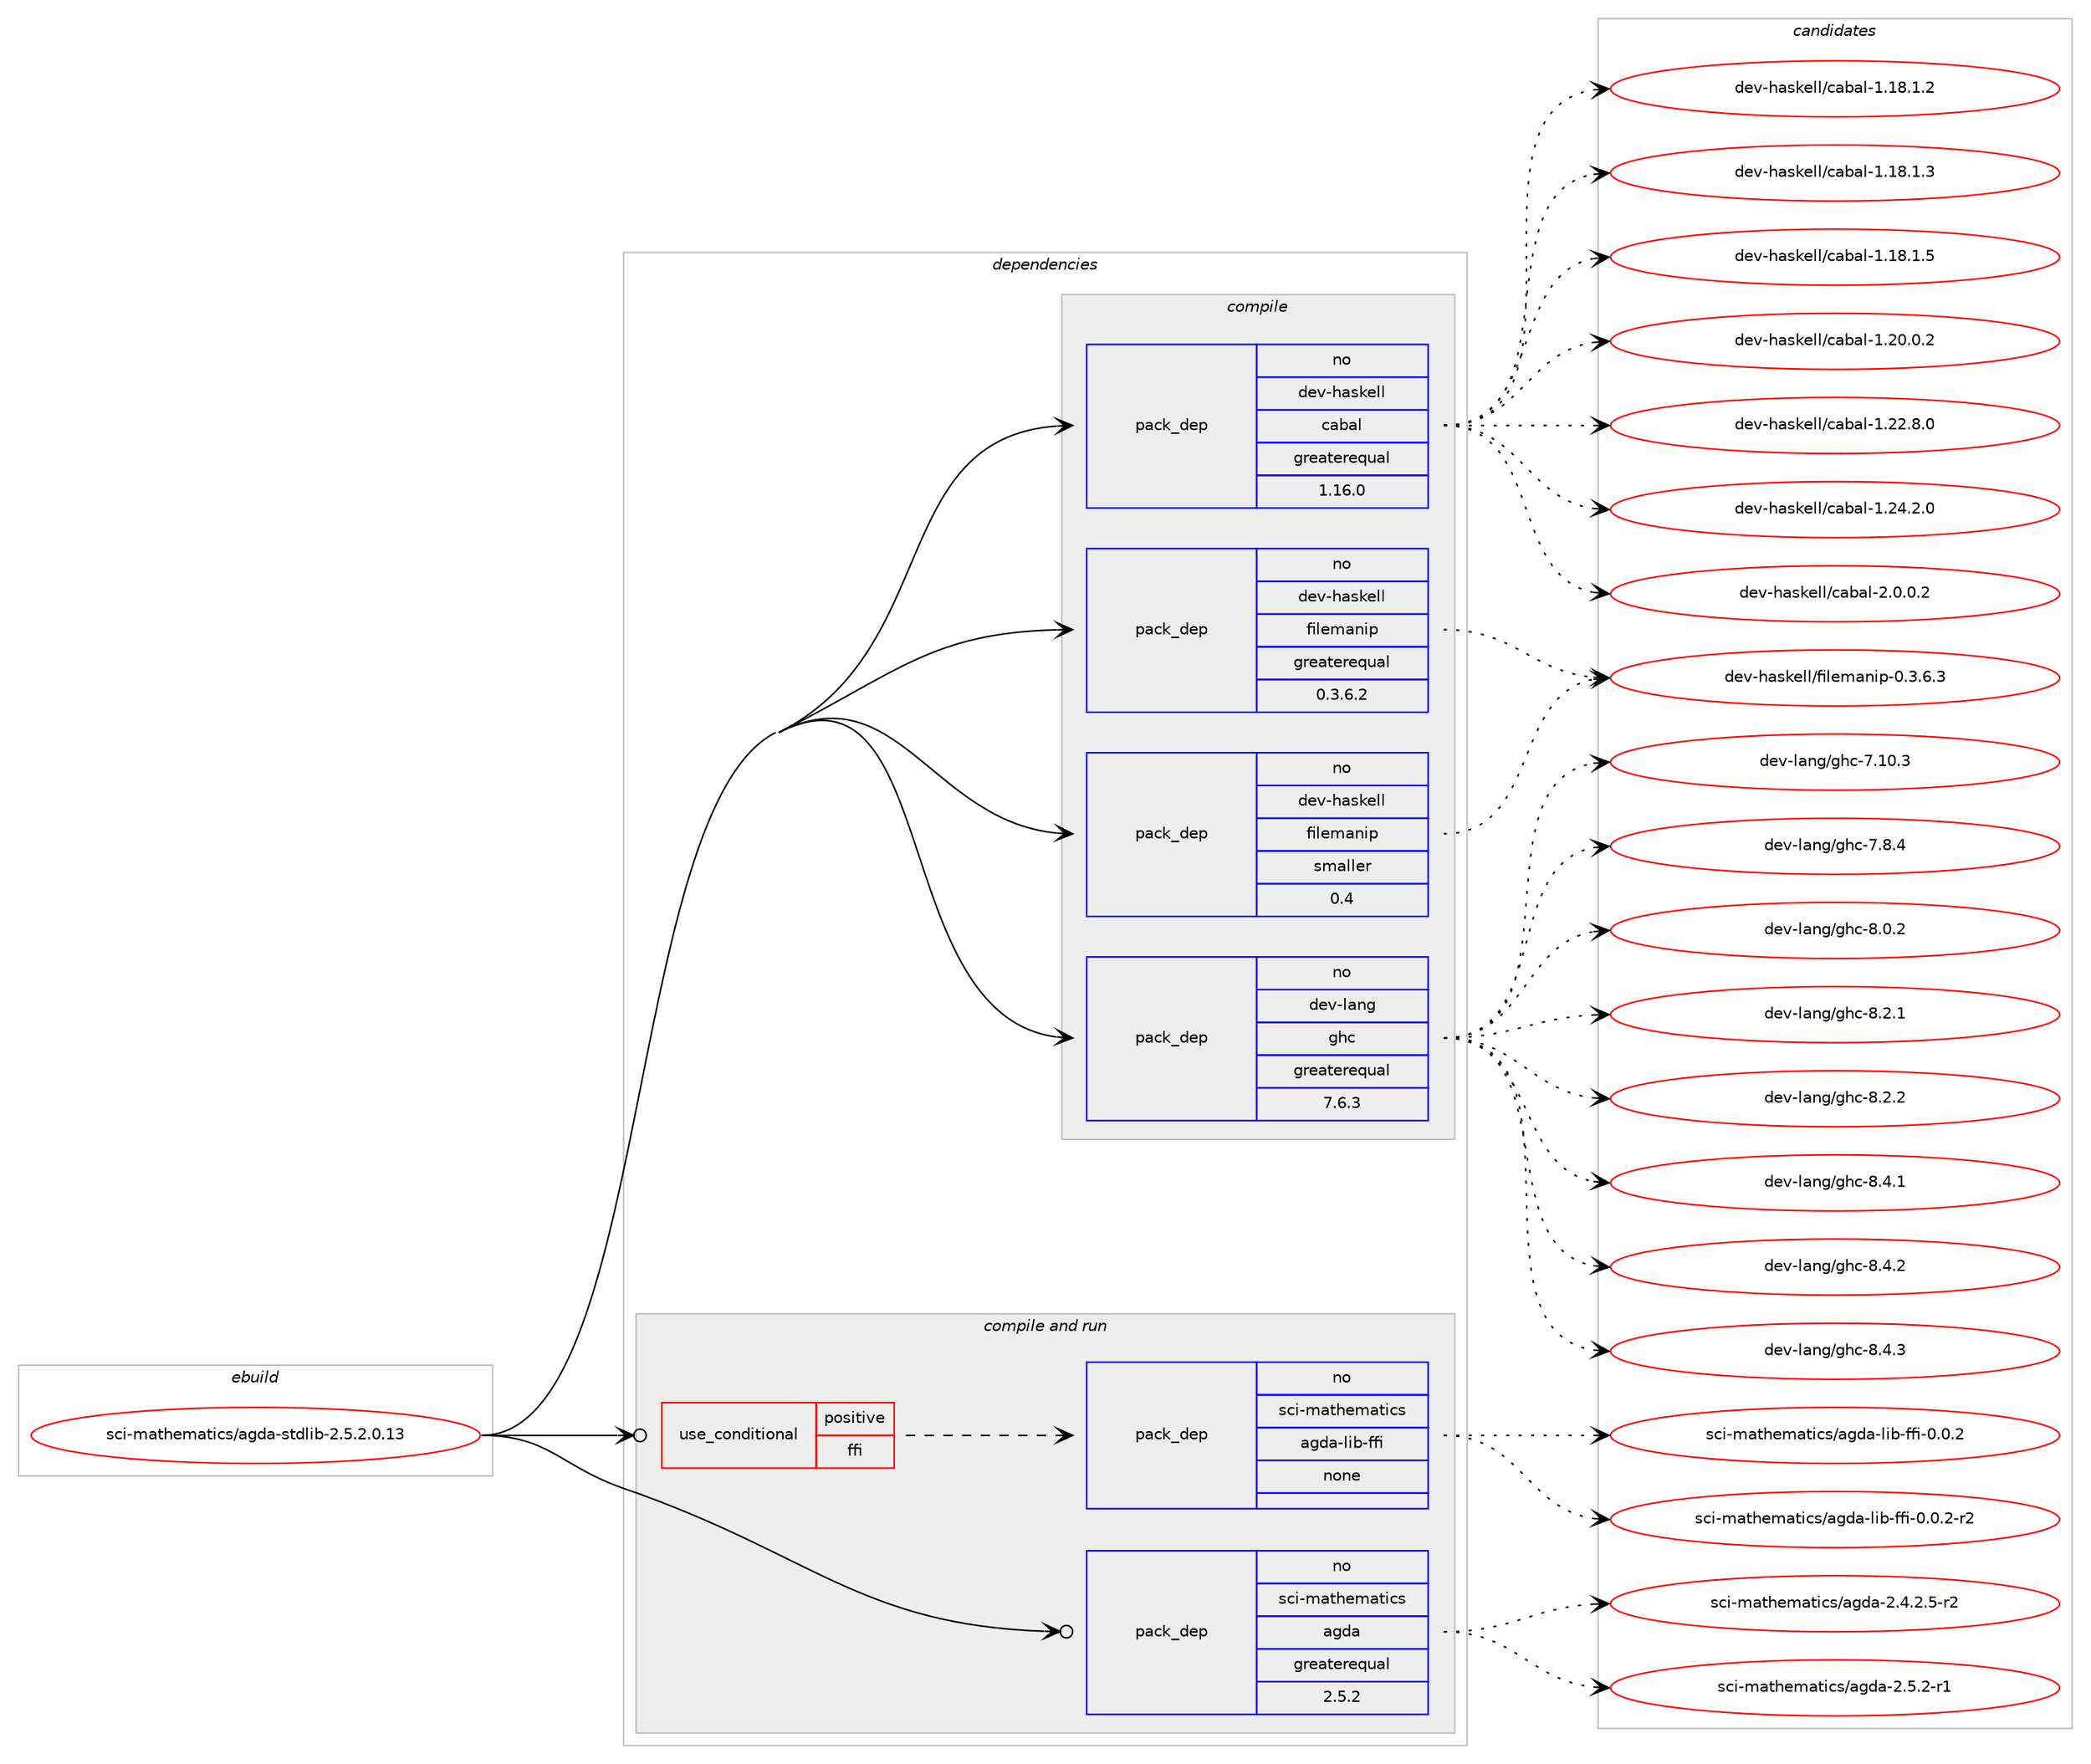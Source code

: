 digraph prolog {

# *************
# Graph options
# *************

newrank=true;
concentrate=true;
compound=true;
graph [rankdir=LR,fontname=Helvetica,fontsize=10,ranksep=1.5];#, ranksep=2.5, nodesep=0.2];
edge  [arrowhead=vee];
node  [fontname=Helvetica,fontsize=10];

# **********
# The ebuild
# **********

subgraph cluster_leftcol {
color=gray;
rank=same;
label=<<i>ebuild</i>>;
id [label="sci-mathematics/agda-stdlib-2.5.2.0.13", color=red, width=4, href="../sci-mathematics/agda-stdlib-2.5.2.0.13.svg"];
}

# ****************
# The dependencies
# ****************

subgraph cluster_midcol {
color=gray;
label=<<i>dependencies</i>>;
subgraph cluster_compile {
fillcolor="#eeeeee";
style=filled;
label=<<i>compile</i>>;
subgraph pack1215539 {
dependency1697783 [label=<<TABLE BORDER="0" CELLBORDER="1" CELLSPACING="0" CELLPADDING="4" WIDTH="220"><TR><TD ROWSPAN="6" CELLPADDING="30">pack_dep</TD></TR><TR><TD WIDTH="110">no</TD></TR><TR><TD>dev-haskell</TD></TR><TR><TD>cabal</TD></TR><TR><TD>greaterequal</TD></TR><TR><TD>1.16.0</TD></TR></TABLE>>, shape=none, color=blue];
}
id:e -> dependency1697783:w [weight=20,style="solid",arrowhead="vee"];
subgraph pack1215540 {
dependency1697784 [label=<<TABLE BORDER="0" CELLBORDER="1" CELLSPACING="0" CELLPADDING="4" WIDTH="220"><TR><TD ROWSPAN="6" CELLPADDING="30">pack_dep</TD></TR><TR><TD WIDTH="110">no</TD></TR><TR><TD>dev-haskell</TD></TR><TR><TD>filemanip</TD></TR><TR><TD>greaterequal</TD></TR><TR><TD>0.3.6.2</TD></TR></TABLE>>, shape=none, color=blue];
}
id:e -> dependency1697784:w [weight=20,style="solid",arrowhead="vee"];
subgraph pack1215541 {
dependency1697785 [label=<<TABLE BORDER="0" CELLBORDER="1" CELLSPACING="0" CELLPADDING="4" WIDTH="220"><TR><TD ROWSPAN="6" CELLPADDING="30">pack_dep</TD></TR><TR><TD WIDTH="110">no</TD></TR><TR><TD>dev-haskell</TD></TR><TR><TD>filemanip</TD></TR><TR><TD>smaller</TD></TR><TR><TD>0.4</TD></TR></TABLE>>, shape=none, color=blue];
}
id:e -> dependency1697785:w [weight=20,style="solid",arrowhead="vee"];
subgraph pack1215542 {
dependency1697786 [label=<<TABLE BORDER="0" CELLBORDER="1" CELLSPACING="0" CELLPADDING="4" WIDTH="220"><TR><TD ROWSPAN="6" CELLPADDING="30">pack_dep</TD></TR><TR><TD WIDTH="110">no</TD></TR><TR><TD>dev-lang</TD></TR><TR><TD>ghc</TD></TR><TR><TD>greaterequal</TD></TR><TR><TD>7.6.3</TD></TR></TABLE>>, shape=none, color=blue];
}
id:e -> dependency1697786:w [weight=20,style="solid",arrowhead="vee"];
}
subgraph cluster_compileandrun {
fillcolor="#eeeeee";
style=filled;
label=<<i>compile and run</i>>;
subgraph cond454416 {
dependency1697787 [label=<<TABLE BORDER="0" CELLBORDER="1" CELLSPACING="0" CELLPADDING="4"><TR><TD ROWSPAN="3" CELLPADDING="10">use_conditional</TD></TR><TR><TD>positive</TD></TR><TR><TD>ffi</TD></TR></TABLE>>, shape=none, color=red];
subgraph pack1215543 {
dependency1697788 [label=<<TABLE BORDER="0" CELLBORDER="1" CELLSPACING="0" CELLPADDING="4" WIDTH="220"><TR><TD ROWSPAN="6" CELLPADDING="30">pack_dep</TD></TR><TR><TD WIDTH="110">no</TD></TR><TR><TD>sci-mathematics</TD></TR><TR><TD>agda-lib-ffi</TD></TR><TR><TD>none</TD></TR><TR><TD></TD></TR></TABLE>>, shape=none, color=blue];
}
dependency1697787:e -> dependency1697788:w [weight=20,style="dashed",arrowhead="vee"];
}
id:e -> dependency1697787:w [weight=20,style="solid",arrowhead="odotvee"];
subgraph pack1215544 {
dependency1697789 [label=<<TABLE BORDER="0" CELLBORDER="1" CELLSPACING="0" CELLPADDING="4" WIDTH="220"><TR><TD ROWSPAN="6" CELLPADDING="30">pack_dep</TD></TR><TR><TD WIDTH="110">no</TD></TR><TR><TD>sci-mathematics</TD></TR><TR><TD>agda</TD></TR><TR><TD>greaterequal</TD></TR><TR><TD>2.5.2</TD></TR></TABLE>>, shape=none, color=blue];
}
id:e -> dependency1697789:w [weight=20,style="solid",arrowhead="odotvee"];
}
subgraph cluster_run {
fillcolor="#eeeeee";
style=filled;
label=<<i>run</i>>;
}
}

# **************
# The candidates
# **************

subgraph cluster_choices {
rank=same;
color=gray;
label=<<i>candidates</i>>;

subgraph choice1215539 {
color=black;
nodesep=1;
choice10010111845104971151071011081084799979897108454946495646494650 [label="dev-haskell/cabal-1.18.1.2", color=red, width=4,href="../dev-haskell/cabal-1.18.1.2.svg"];
choice10010111845104971151071011081084799979897108454946495646494651 [label="dev-haskell/cabal-1.18.1.3", color=red, width=4,href="../dev-haskell/cabal-1.18.1.3.svg"];
choice10010111845104971151071011081084799979897108454946495646494653 [label="dev-haskell/cabal-1.18.1.5", color=red, width=4,href="../dev-haskell/cabal-1.18.1.5.svg"];
choice10010111845104971151071011081084799979897108454946504846484650 [label="dev-haskell/cabal-1.20.0.2", color=red, width=4,href="../dev-haskell/cabal-1.20.0.2.svg"];
choice10010111845104971151071011081084799979897108454946505046564648 [label="dev-haskell/cabal-1.22.8.0", color=red, width=4,href="../dev-haskell/cabal-1.22.8.0.svg"];
choice10010111845104971151071011081084799979897108454946505246504648 [label="dev-haskell/cabal-1.24.2.0", color=red, width=4,href="../dev-haskell/cabal-1.24.2.0.svg"];
choice100101118451049711510710110810847999798971084550464846484650 [label="dev-haskell/cabal-2.0.0.2", color=red, width=4,href="../dev-haskell/cabal-2.0.0.2.svg"];
dependency1697783:e -> choice10010111845104971151071011081084799979897108454946495646494650:w [style=dotted,weight="100"];
dependency1697783:e -> choice10010111845104971151071011081084799979897108454946495646494651:w [style=dotted,weight="100"];
dependency1697783:e -> choice10010111845104971151071011081084799979897108454946495646494653:w [style=dotted,weight="100"];
dependency1697783:e -> choice10010111845104971151071011081084799979897108454946504846484650:w [style=dotted,weight="100"];
dependency1697783:e -> choice10010111845104971151071011081084799979897108454946505046564648:w [style=dotted,weight="100"];
dependency1697783:e -> choice10010111845104971151071011081084799979897108454946505246504648:w [style=dotted,weight="100"];
dependency1697783:e -> choice100101118451049711510710110810847999798971084550464846484650:w [style=dotted,weight="100"];
}
subgraph choice1215540 {
color=black;
nodesep=1;
choice100101118451049711510710110810847102105108101109971101051124548465146544651 [label="dev-haskell/filemanip-0.3.6.3", color=red, width=4,href="../dev-haskell/filemanip-0.3.6.3.svg"];
dependency1697784:e -> choice100101118451049711510710110810847102105108101109971101051124548465146544651:w [style=dotted,weight="100"];
}
subgraph choice1215541 {
color=black;
nodesep=1;
choice100101118451049711510710110810847102105108101109971101051124548465146544651 [label="dev-haskell/filemanip-0.3.6.3", color=red, width=4,href="../dev-haskell/filemanip-0.3.6.3.svg"];
dependency1697785:e -> choice100101118451049711510710110810847102105108101109971101051124548465146544651:w [style=dotted,weight="100"];
}
subgraph choice1215542 {
color=black;
nodesep=1;
choice1001011184510897110103471031049945554649484651 [label="dev-lang/ghc-7.10.3", color=red, width=4,href="../dev-lang/ghc-7.10.3.svg"];
choice10010111845108971101034710310499455546564652 [label="dev-lang/ghc-7.8.4", color=red, width=4,href="../dev-lang/ghc-7.8.4.svg"];
choice10010111845108971101034710310499455646484650 [label="dev-lang/ghc-8.0.2", color=red, width=4,href="../dev-lang/ghc-8.0.2.svg"];
choice10010111845108971101034710310499455646504649 [label="dev-lang/ghc-8.2.1", color=red, width=4,href="../dev-lang/ghc-8.2.1.svg"];
choice10010111845108971101034710310499455646504650 [label="dev-lang/ghc-8.2.2", color=red, width=4,href="../dev-lang/ghc-8.2.2.svg"];
choice10010111845108971101034710310499455646524649 [label="dev-lang/ghc-8.4.1", color=red, width=4,href="../dev-lang/ghc-8.4.1.svg"];
choice10010111845108971101034710310499455646524650 [label="dev-lang/ghc-8.4.2", color=red, width=4,href="../dev-lang/ghc-8.4.2.svg"];
choice10010111845108971101034710310499455646524651 [label="dev-lang/ghc-8.4.3", color=red, width=4,href="../dev-lang/ghc-8.4.3.svg"];
dependency1697786:e -> choice1001011184510897110103471031049945554649484651:w [style=dotted,weight="100"];
dependency1697786:e -> choice10010111845108971101034710310499455546564652:w [style=dotted,weight="100"];
dependency1697786:e -> choice10010111845108971101034710310499455646484650:w [style=dotted,weight="100"];
dependency1697786:e -> choice10010111845108971101034710310499455646504649:w [style=dotted,weight="100"];
dependency1697786:e -> choice10010111845108971101034710310499455646504650:w [style=dotted,weight="100"];
dependency1697786:e -> choice10010111845108971101034710310499455646524649:w [style=dotted,weight="100"];
dependency1697786:e -> choice10010111845108971101034710310499455646524650:w [style=dotted,weight="100"];
dependency1697786:e -> choice10010111845108971101034710310499455646524651:w [style=dotted,weight="100"];
}
subgraph choice1215543 {
color=black;
nodesep=1;
choice1159910545109971161041011099711610599115479710310097451081059845102102105454846484650 [label="sci-mathematics/agda-lib-ffi-0.0.2", color=red, width=4,href="../sci-mathematics/agda-lib-ffi-0.0.2.svg"];
choice11599105451099711610410110997116105991154797103100974510810598451021021054548464846504511450 [label="sci-mathematics/agda-lib-ffi-0.0.2-r2", color=red, width=4,href="../sci-mathematics/agda-lib-ffi-0.0.2-r2.svg"];
dependency1697788:e -> choice1159910545109971161041011099711610599115479710310097451081059845102102105454846484650:w [style=dotted,weight="100"];
dependency1697788:e -> choice11599105451099711610410110997116105991154797103100974510810598451021021054548464846504511450:w [style=dotted,weight="100"];
}
subgraph choice1215544 {
color=black;
nodesep=1;
choice115991054510997116104101109971161059911547971031009745504652465046534511450 [label="sci-mathematics/agda-2.4.2.5-r2", color=red, width=4,href="../sci-mathematics/agda-2.4.2.5-r2.svg"];
choice11599105451099711610410110997116105991154797103100974550465346504511449 [label="sci-mathematics/agda-2.5.2-r1", color=red, width=4,href="../sci-mathematics/agda-2.5.2-r1.svg"];
dependency1697789:e -> choice115991054510997116104101109971161059911547971031009745504652465046534511450:w [style=dotted,weight="100"];
dependency1697789:e -> choice11599105451099711610410110997116105991154797103100974550465346504511449:w [style=dotted,weight="100"];
}
}

}
